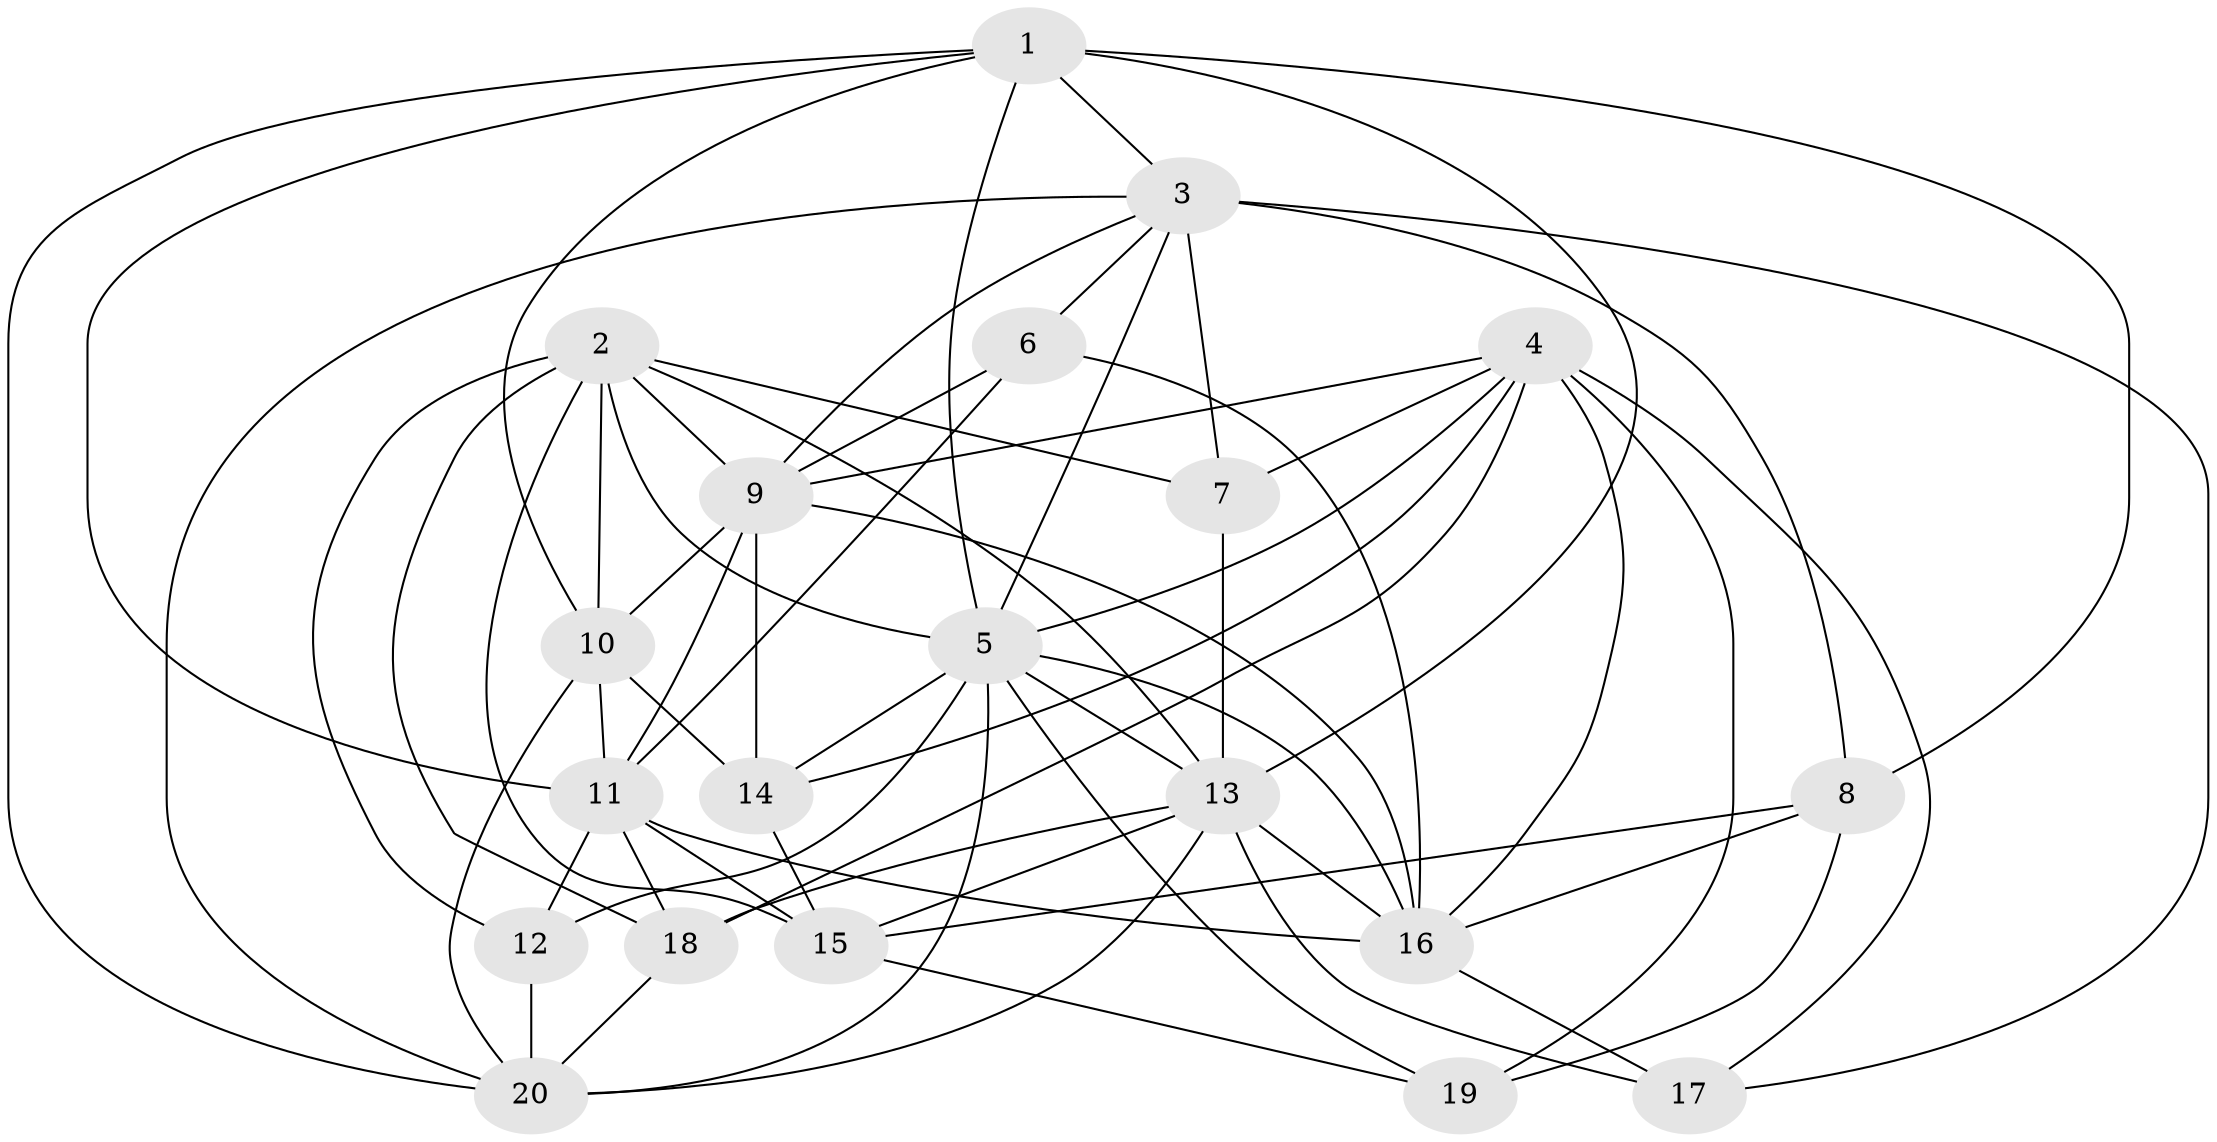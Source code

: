 // original degree distribution, {4: 1.0}
// Generated by graph-tools (version 1.1) at 2025/53/03/04/25 22:53:48]
// undirected, 20 vertices, 64 edges
graph export_dot {
  node [color=gray90,style=filled];
  1;
  2;
  3;
  4;
  5;
  6;
  7;
  8;
  9;
  10;
  11;
  12;
  13;
  14;
  15;
  16;
  17;
  18;
  19;
  20;
  1 -- 3 [weight=2.0];
  1 -- 5 [weight=1.0];
  1 -- 8 [weight=1.0];
  1 -- 10 [weight=1.0];
  1 -- 11 [weight=1.0];
  1 -- 13 [weight=1.0];
  1 -- 20 [weight=1.0];
  2 -- 5 [weight=1.0];
  2 -- 7 [weight=1.0];
  2 -- 9 [weight=1.0];
  2 -- 10 [weight=1.0];
  2 -- 12 [weight=1.0];
  2 -- 13 [weight=1.0];
  2 -- 15 [weight=1.0];
  2 -- 18 [weight=1.0];
  3 -- 5 [weight=1.0];
  3 -- 6 [weight=1.0];
  3 -- 7 [weight=3.0];
  3 -- 8 [weight=2.0];
  3 -- 9 [weight=1.0];
  3 -- 17 [weight=1.0];
  3 -- 20 [weight=1.0];
  4 -- 5 [weight=1.0];
  4 -- 7 [weight=1.0];
  4 -- 9 [weight=1.0];
  4 -- 14 [weight=1.0];
  4 -- 16 [weight=1.0];
  4 -- 17 [weight=1.0];
  4 -- 18 [weight=1.0];
  4 -- 19 [weight=1.0];
  5 -- 12 [weight=2.0];
  5 -- 13 [weight=1.0];
  5 -- 14 [weight=1.0];
  5 -- 16 [weight=1.0];
  5 -- 19 [weight=2.0];
  5 -- 20 [weight=1.0];
  6 -- 9 [weight=1.0];
  6 -- 11 [weight=1.0];
  6 -- 16 [weight=1.0];
  7 -- 13 [weight=1.0];
  8 -- 15 [weight=1.0];
  8 -- 16 [weight=2.0];
  8 -- 19 [weight=2.0];
  9 -- 10 [weight=1.0];
  9 -- 11 [weight=1.0];
  9 -- 14 [weight=2.0];
  9 -- 16 [weight=2.0];
  10 -- 11 [weight=1.0];
  10 -- 14 [weight=1.0];
  10 -- 20 [weight=1.0];
  11 -- 12 [weight=1.0];
  11 -- 15 [weight=1.0];
  11 -- 16 [weight=3.0];
  11 -- 18 [weight=1.0];
  12 -- 20 [weight=4.0];
  13 -- 15 [weight=1.0];
  13 -- 16 [weight=1.0];
  13 -- 17 [weight=1.0];
  13 -- 18 [weight=2.0];
  13 -- 20 [weight=1.0];
  14 -- 15 [weight=3.0];
  15 -- 19 [weight=1.0];
  16 -- 17 [weight=1.0];
  18 -- 20 [weight=1.0];
}
